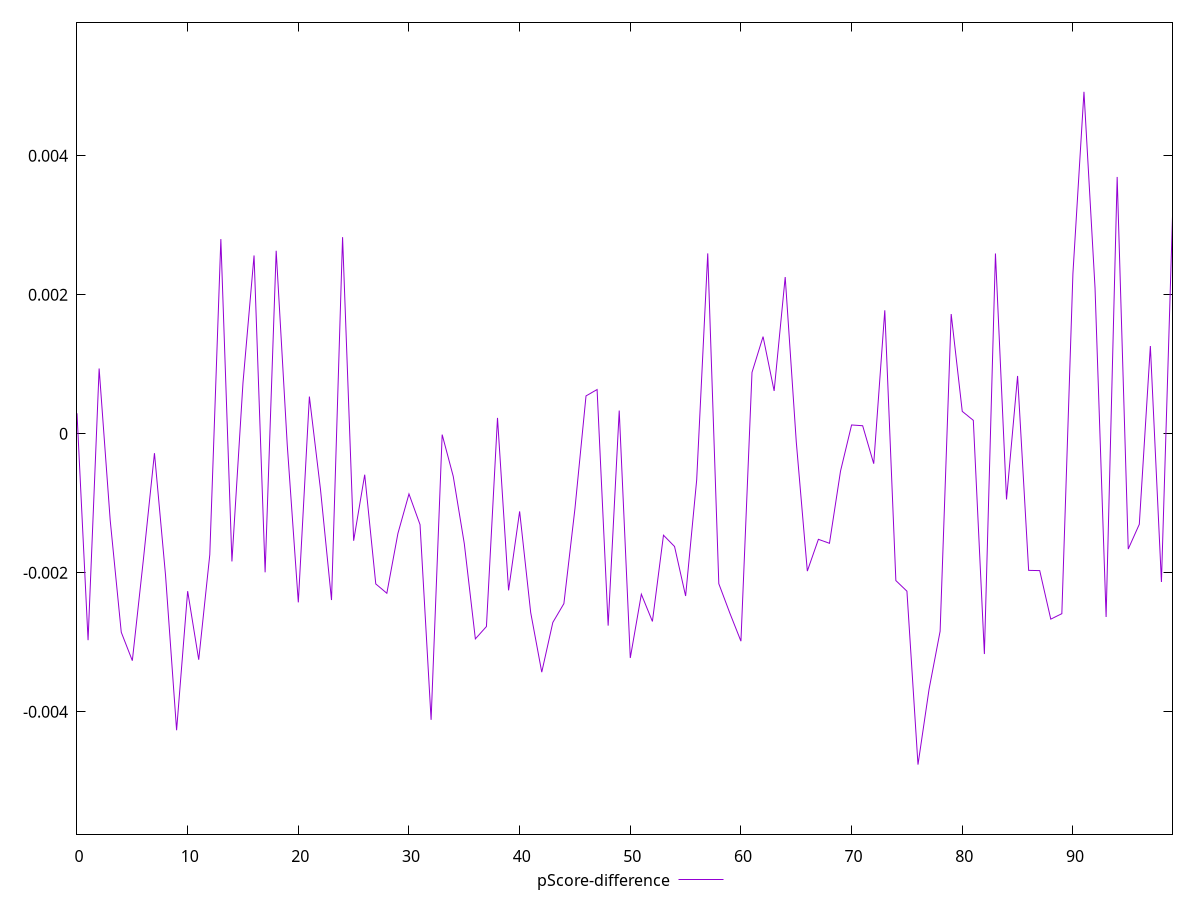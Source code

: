 reset

$pScoreDifference <<EOF
0 0.0002945586140828266
1 -0.0029701494218047075
2 0.0009392480895027699
3 -0.001244219166947308
4 -0.0028559553541883387
5 -0.0032648445441945395
6 -0.0018086180833881416
7 -0.0002793134940465014
8 -0.0020342023359911365
9 -0.004266120248175492
10 -0.0022647305673564044
11 -0.003251636446163969
12 -0.0017402096185017146
13 0.002801066347197234
14 -0.0018375541270469753
15 0.0007332222001969757
16 0.002565465785301979
17 -0.0019931763610096798
18 0.0026329412769971194
19 -0.00016078083542056532
20 -0.0024263034102684766
21 0.0005350200293847973
22 -0.0007959423796971843
23 -0.002392614884813876
24 0.002829183160745985
25 -0.001539382367643588
26 -0.0005890774393259857
27 -0.0021606968991117748
28 -0.002294912642442498
29 -0.001434695908452105
30 -0.0008660784420509715
31 -0.0013075617245650595
32 -0.004116048417256185
33 -0.000012326594667627644
34 -0.0006121367049724824
35 -0.0015811863423375871
36 -0.002951383625149323
37 -0.0027736777417701475
38 0.000227906749404011
39 -0.0022532189861708962
40 -0.001116696171165693
41 -0.002572396442105468
42 -0.003430284231134423
43 -0.002714747655946953
44 -0.002443874636009563
45 -0.0010773079558342447
46 0.0005447481456788694
47 0.0006361994254142911
48 -0.0027610676686925795
49 0.0003334350822684906
50 -0.0032261308851699033
51 -0.0023088740551967246
52 -0.0027004107727531534
53 -0.0014596757483963663
54 -0.0016221993840232207
55 -0.0023342321162760082
56 -0.0006656753897617829
57 0.0025953125423014423
58 -0.002157609426789414
59 -0.0025819207995102234
60 -0.0029844819104246356
61 0.0008829792355085353
62 0.0013977055325196108
63 0.0006159924171232067
64 0.002255117777078125
65 -0.000114993934612867
66 -0.0019762385420379613
67 -0.0015188685049729311
68 -0.0015762071246955
69 -0.0005370838219810048
70 0.0001264889580792905
71 0.00011534507411439798
72 -0.00043072272543578927
73 0.001776384948049825
74 -0.002112373291349251
75 -0.002265267845288216
76 -0.0047607356162713
77 -0.0036769443973823923
78 -0.002841380577692759
79 0.0017224838796091324
80 0.0003222155145687078
81 0.00019293139069267995
82 -0.003169153084654569
83 0.0025934665288410708
84 -0.0009449922830745139
85 0.0008319432272538563
86 -0.0019655723277422765
87 -0.001969025372566907
88 -0.0026671625530527987
89 -0.0025886000864924485
90 0.002301714202893379
91 0.004920325155515909
92 0.0020964594631842637
93 -0.0026364468519749773
94 0.00369538669273492
95 -0.0016590163101210809
96 -0.00130258603989572
97 0.0012622783360534684
98 -0.002132929959786506
99 0.003128318367929067
EOF

set key outside below
set xrange [0:99]
set yrange [-0.0057607356162713:0.005920325155515909]
set trange [-0.0057607356162713:0.005920325155515909]
set terminal svg size 640, 500 enhanced background rgb 'white'
set output "reports/report_00030_2021-02-24T20-42-31.540Z/interactive/samples/music/pScore-difference/values.svg"

plot $pScoreDifference title "pScore-difference" with line

reset
